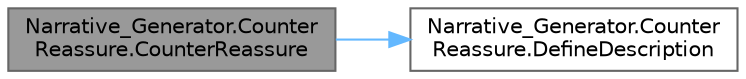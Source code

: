 digraph "Narrative_Generator.CounterReassure.CounterReassure"
{
 // LATEX_PDF_SIZE
  bgcolor="transparent";
  edge [fontname=Helvetica,fontsize=10,labelfontname=Helvetica,labelfontsize=10];
  node [fontname=Helvetica,fontsize=10,shape=box,height=0.2,width=0.4];
  rankdir="LR";
  Node1 [label="Narrative_Generator.Counter\lReassure.CounterReassure",height=0.2,width=0.4,color="gray40", fillcolor="grey60", style="filled", fontcolor="black",tooltip="A constructor based only on the state of the story world."];
  Node1 -> Node2 [color="steelblue1",style="solid"];
  Node2 [label="Narrative_Generator.Counter\lReassure.DefineDescription",height=0.2,width=0.4,color="grey40", fillcolor="white", style="filled",URL="$class_narrative___generator_1_1_counter_reassure.html#ab9a4702abd929f00ea649d6718d4637a",tooltip="A method that creates a description of the action."];
}
